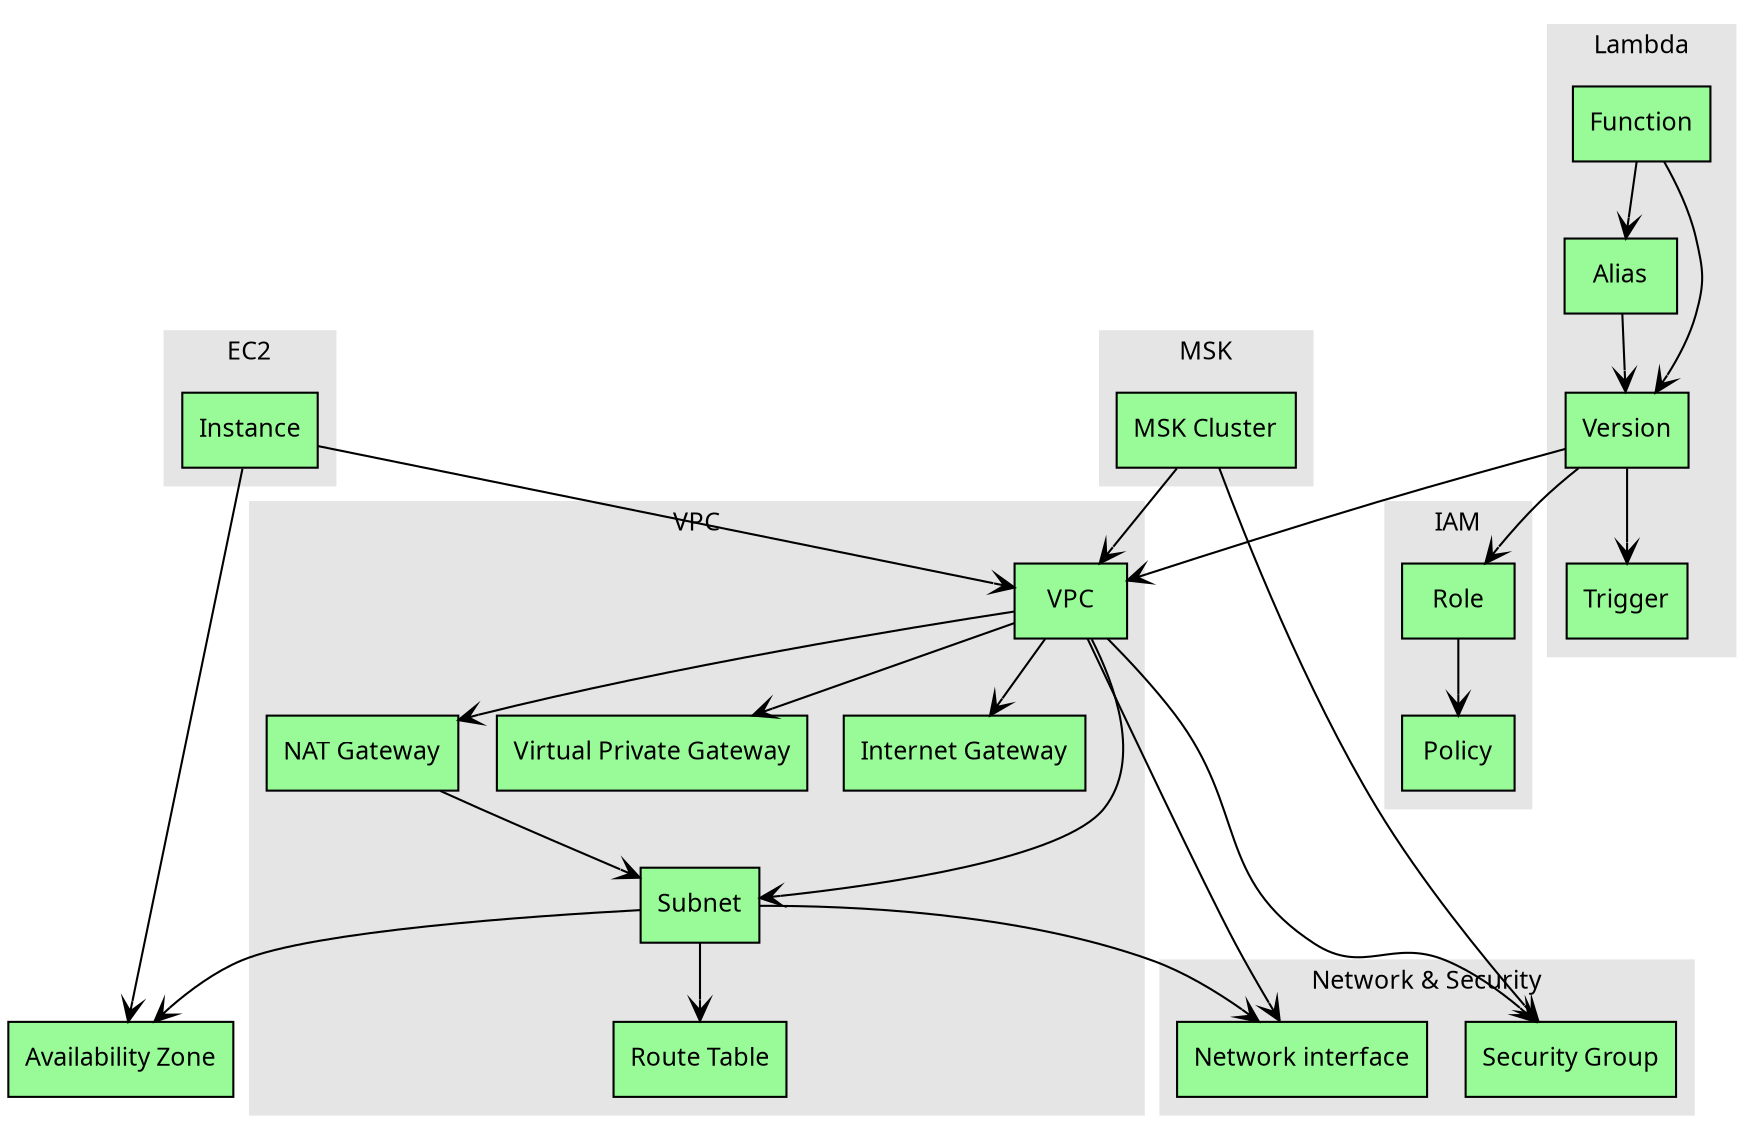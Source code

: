 digraph name {
	rankdir = TB;
    fontname = "Verdana";
    fontsize = 12;
    node [fontname = "Verdana", fontsize = 12, shape = "record"];
    edge [fontname = "Verdana", fontsize = 12];
    
    availability_zone [label = "Availability Zone", style = "filled", fillcolor = "palegreen"];

	subgraph cluster10 {
		label = "IAM";
		style = filled;
		color = grey90;
		policy [label = "Policy", style = "filled", fillcolor = "palegreen"];
		role [label = "Role", style = "filled", fillcolor = "palegreen"];
	}

	subgraph cluster15 {
		label = "EC2";
		style = filled;
		color = grey90;
		instance [label = "Instance", style = "filled", fillcolor = "palegreen"];
	}
	
	subgraph cluster25 {
		label = "MSK";
		style = filled;
		color = grey90;
		msk_cluster [label = "MSK Cluster", style = "filled", fillcolor = "palegreen"];
	}
	
	subgraph cluster30 {
		label = "Lambda";
		style = filled;
		color = grey90;
		alias [label = "Alias", style = "filled", fillcolor = "palegreen"];
		function [label = "Function", style = "filled", fillcolor = "palegreen"];
		trigger [label = "Trigger", style = "filled", fillcolor = "palegreen"];
		version [label = "Version", style = "filled", fillcolor = "palegreen"];
	}
	
	subgraph cluster35 {
		label = "Network & Security";
		style = filled;
		color = grey90;
		network_interface [label = "Network interface", style = "filled", fillcolor = "palegreen"];
		security_group [label = "Security Group", style = "filled", fillcolor = "palegreen"];
	}	
	
	subgraph cluster50 {
		label = "VPC";
		style = filled;
		color = grey90;
		internet_gateway [label = "Internet Gateway", style = "filled", fillcolor = "palegreen"];
		nat_gateway [label = "NAT Gateway", style = "filled", fillcolor = "palegreen"];
		route_table [label = "Route Table", style = "filled", fillcolor = "palegreen"];
		subnet [label = "Subnet", style = "filled", fillcolor = "palegreen"];
		virtual_private_gateway [label = "Virtual Private Gateway", style = "filled", fillcolor = "palegreen"];
		vpc [label = "VPC", style = "filled", fillcolor = "palegreen"];
	}
	
	/*	
	
	// configuration node
	node [shape = "record", style = "rounded, filled"];
	
	subgraph cluster00 {
		label = "";
		style = filled;
		color = grey90;
	}
	
	// item_name [label = "item_label", style = "filled", fillcolor = "palegreen"];
	// record_name [shape = "record", label = "{{<f0>interface|{<f10>(other implementers)}}|(other methods)}"];
	// record_without_properties [shape = "record", label = "{<f0>label|<f1>value}"];
	// record_with_properties [shape = "record", label = "{<f0>label|<f1>value|{{<f20>property|<f21>value}}}"];
	// interface_minor [shape = "plaintext", label = "Interface_minor"];
	// interface [label = "{<f0>Interface|<f2>+ method() : return_type\l}", style = "rounded, filled", fillcolor = "mediumpurple1"];
	// abstract_class [label = "{<f0>Abstract_Class|<f1>+ field1 : type\l+ field2 : type\l|<f2>&#170; abstract_method() : return_type\l&#537; static_method() : return_type\l+ method() : return_type\l}", style = "rounded, filled, dashed", fillcolor = "springgreen"];
	// class [label = "{<f0>Class|<f1>+ field1 : type\l+ field2 : type\l&#10765; final_field : type\l&#537; static_field : type\l|<f2>+ method() : return_type\l&#537; static_method() : return_type\l&#186; overriden_method() : return_type\l}", style = "rounded, filled", fillcolor = "springgreen"];	
	// bean_record [label = "{<f0>beanId|<f1>beanClass|{{<f20>property1|<f21>property2}}}"];
	*/
	
	// item_foo -> item_bar;
	
	// Implementation -> Interface [arrowhead = "empty"];
	// Subclass -> Class;	
	// Referer -> Referee [arrowhead = "vee"];
	// Implementation -> InterfaceMinor [arrowhead = "odot"];	

	vpc -> subnet [arrowhead = "vee"];
	vpc -> nat_gateway [arrowhead = "vee"];
	nat_gateway -> subnet [arrowhead = "vee"];
	vpc -> internet_gateway [arrowhead = "vee"];
	vpc -> virtual_private_gateway [arrowhead = "vee"];
	subnet -> route_table [arrowhead = "vee"];
	msk_cluster -> vpc [arrowhead = "vee"];
	instance -> vpc [arrowhead = "vee"];
	instance -> availability_zone [arrowhead = "vee"];
	msk_cluster -> security_group [arrowhead = "vee"];
	vpc -> security_group [arrowhead = "vee"];
	vpc -> network_interface [arrowhead = "vee"];
	subnet -> availability_zone [arrowhead = "vee"];
	subnet -> network_interface [arrowhead = "vee"];
	
	function -> alias [arrowhead = "vee"];
	alias -> version [arrowhead = "vee"];
	function -> version [arrowhead = "vee"];
	version -> trigger [arrowhead = "vee"];
	version -> vpc [arrowhead = "vee"];
	
	role -> policy [arrowhead = "vee"];
	version -> role [arrowhead = "vee"];
}
